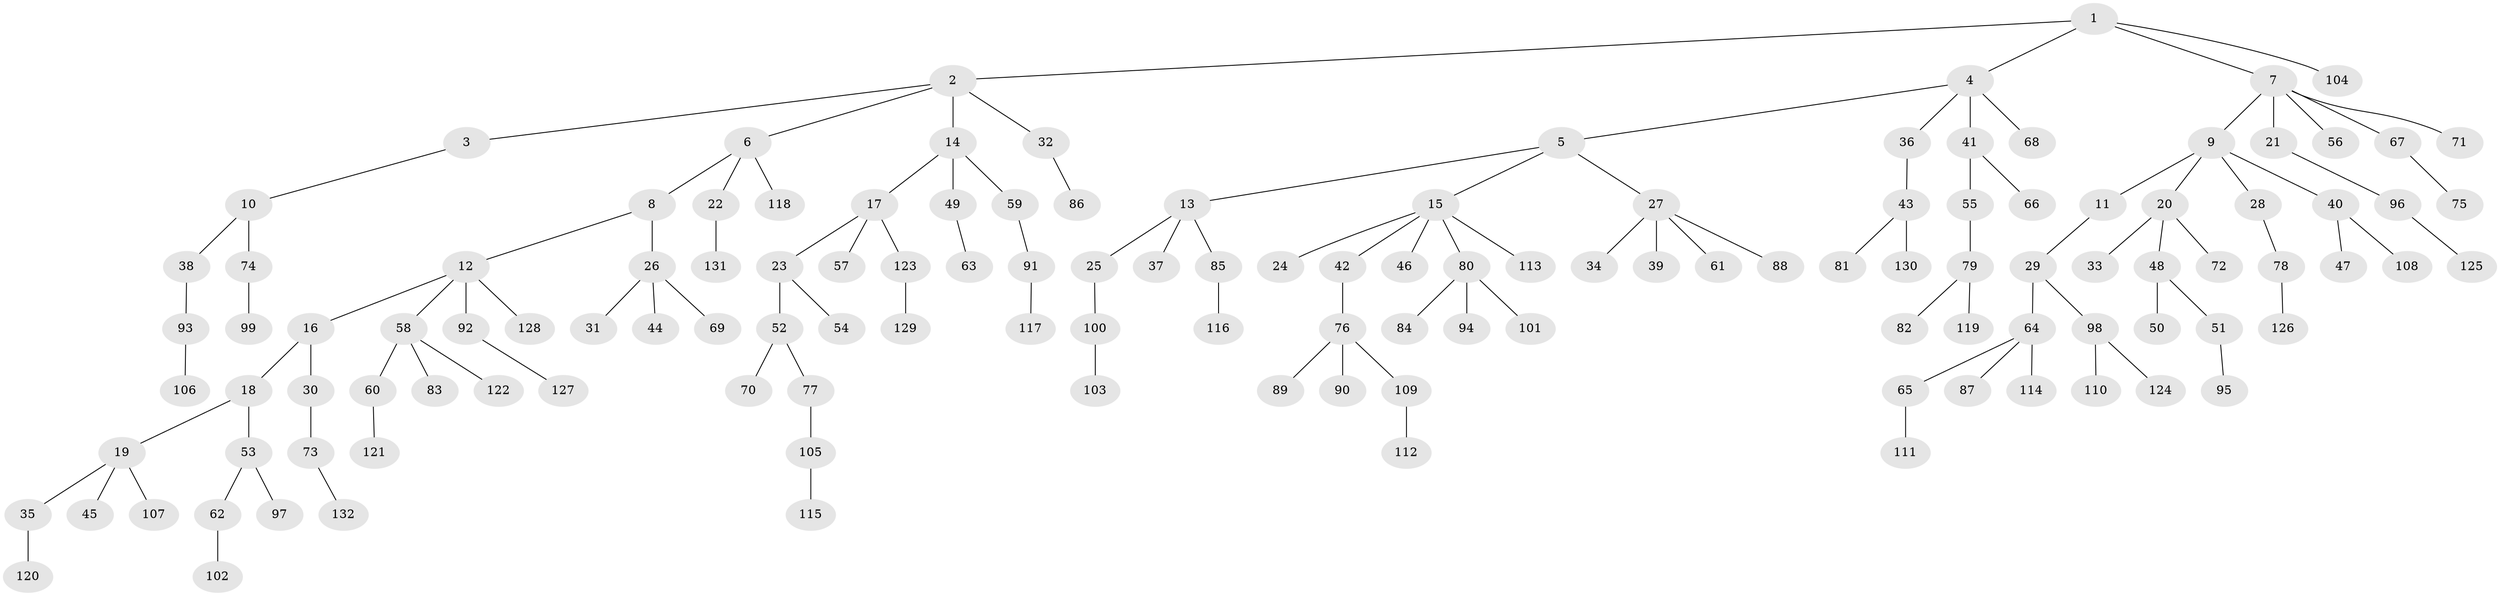 // Generated by graph-tools (version 1.1) at 2025/53/03/09/25 04:53:54]
// undirected, 132 vertices, 131 edges
graph export_dot {
graph [start="1"]
  node [color=gray90,style=filled];
  1;
  2;
  3;
  4;
  5;
  6;
  7;
  8;
  9;
  10;
  11;
  12;
  13;
  14;
  15;
  16;
  17;
  18;
  19;
  20;
  21;
  22;
  23;
  24;
  25;
  26;
  27;
  28;
  29;
  30;
  31;
  32;
  33;
  34;
  35;
  36;
  37;
  38;
  39;
  40;
  41;
  42;
  43;
  44;
  45;
  46;
  47;
  48;
  49;
  50;
  51;
  52;
  53;
  54;
  55;
  56;
  57;
  58;
  59;
  60;
  61;
  62;
  63;
  64;
  65;
  66;
  67;
  68;
  69;
  70;
  71;
  72;
  73;
  74;
  75;
  76;
  77;
  78;
  79;
  80;
  81;
  82;
  83;
  84;
  85;
  86;
  87;
  88;
  89;
  90;
  91;
  92;
  93;
  94;
  95;
  96;
  97;
  98;
  99;
  100;
  101;
  102;
  103;
  104;
  105;
  106;
  107;
  108;
  109;
  110;
  111;
  112;
  113;
  114;
  115;
  116;
  117;
  118;
  119;
  120;
  121;
  122;
  123;
  124;
  125;
  126;
  127;
  128;
  129;
  130;
  131;
  132;
  1 -- 2;
  1 -- 4;
  1 -- 7;
  1 -- 104;
  2 -- 3;
  2 -- 6;
  2 -- 14;
  2 -- 32;
  3 -- 10;
  4 -- 5;
  4 -- 36;
  4 -- 41;
  4 -- 68;
  5 -- 13;
  5 -- 15;
  5 -- 27;
  6 -- 8;
  6 -- 22;
  6 -- 118;
  7 -- 9;
  7 -- 21;
  7 -- 56;
  7 -- 67;
  7 -- 71;
  8 -- 12;
  8 -- 26;
  9 -- 11;
  9 -- 20;
  9 -- 28;
  9 -- 40;
  10 -- 38;
  10 -- 74;
  11 -- 29;
  12 -- 16;
  12 -- 58;
  12 -- 92;
  12 -- 128;
  13 -- 25;
  13 -- 37;
  13 -- 85;
  14 -- 17;
  14 -- 49;
  14 -- 59;
  15 -- 24;
  15 -- 42;
  15 -- 46;
  15 -- 80;
  15 -- 113;
  16 -- 18;
  16 -- 30;
  17 -- 23;
  17 -- 57;
  17 -- 123;
  18 -- 19;
  18 -- 53;
  19 -- 35;
  19 -- 45;
  19 -- 107;
  20 -- 33;
  20 -- 48;
  20 -- 72;
  21 -- 96;
  22 -- 131;
  23 -- 52;
  23 -- 54;
  25 -- 100;
  26 -- 31;
  26 -- 44;
  26 -- 69;
  27 -- 34;
  27 -- 39;
  27 -- 61;
  27 -- 88;
  28 -- 78;
  29 -- 64;
  29 -- 98;
  30 -- 73;
  32 -- 86;
  35 -- 120;
  36 -- 43;
  38 -- 93;
  40 -- 47;
  40 -- 108;
  41 -- 55;
  41 -- 66;
  42 -- 76;
  43 -- 81;
  43 -- 130;
  48 -- 50;
  48 -- 51;
  49 -- 63;
  51 -- 95;
  52 -- 70;
  52 -- 77;
  53 -- 62;
  53 -- 97;
  55 -- 79;
  58 -- 60;
  58 -- 83;
  58 -- 122;
  59 -- 91;
  60 -- 121;
  62 -- 102;
  64 -- 65;
  64 -- 87;
  64 -- 114;
  65 -- 111;
  67 -- 75;
  73 -- 132;
  74 -- 99;
  76 -- 89;
  76 -- 90;
  76 -- 109;
  77 -- 105;
  78 -- 126;
  79 -- 82;
  79 -- 119;
  80 -- 84;
  80 -- 94;
  80 -- 101;
  85 -- 116;
  91 -- 117;
  92 -- 127;
  93 -- 106;
  96 -- 125;
  98 -- 110;
  98 -- 124;
  100 -- 103;
  105 -- 115;
  109 -- 112;
  123 -- 129;
}
